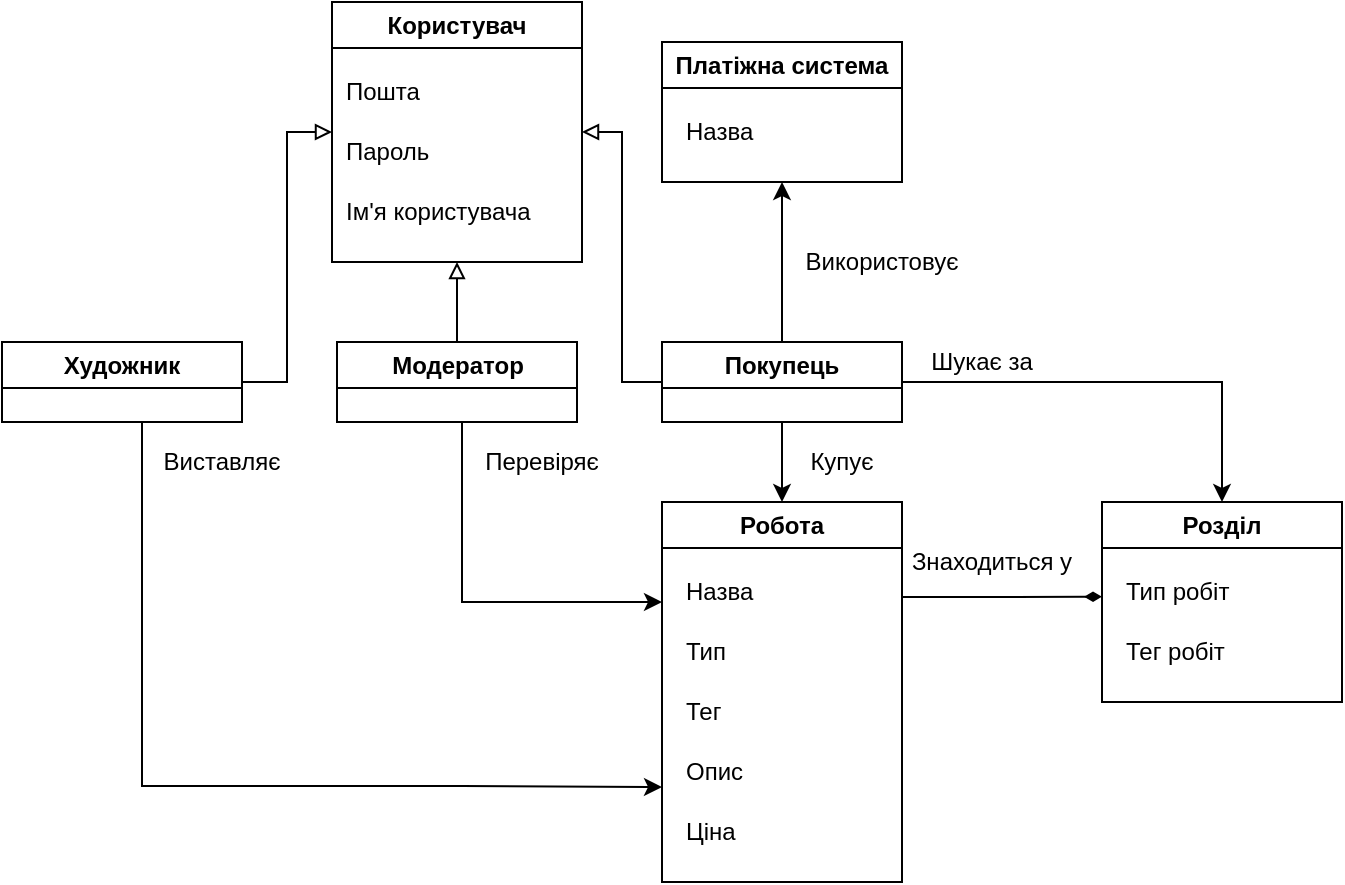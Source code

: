 <mxfile version="20.5.3" type="device"><diagram id="SoLddoXuhp9_HnauZEaO" name="Страница 1"><mxGraphModel dx="997" dy="571" grid="1" gridSize="10" guides="1" tooltips="1" connect="1" arrows="1" fold="1" page="1" pageScale="1" pageWidth="827" pageHeight="1169" math="0" shadow="0"><root><mxCell id="0"/><mxCell id="1" parent="0"/><mxCell id="kbwNjp8Gz0LEqpYNuc0o-5" value="Користувач" style="swimlane;whiteSpace=wrap;html=1;" parent="1" vertex="1"><mxGeometry x="225" y="30" width="125" height="130" as="geometry"/></mxCell><mxCell id="kbwNjp8Gz0LEqpYNuc0o-14" value="Пошта" style="text;html=1;align=left;verticalAlign=middle;resizable=0;points=[];autosize=1;strokeColor=none;fillColor=none;" parent="kbwNjp8Gz0LEqpYNuc0o-5" vertex="1"><mxGeometry x="5" y="30" width="60" height="30" as="geometry"/></mxCell><mxCell id="kbwNjp8Gz0LEqpYNuc0o-21" value="Пароль" style="text;html=1;align=left;verticalAlign=middle;resizable=0;points=[];autosize=1;strokeColor=none;fillColor=none;" parent="kbwNjp8Gz0LEqpYNuc0o-5" vertex="1"><mxGeometry x="5" y="60" width="70" height="30" as="geometry"/></mxCell><mxCell id="Nl5_7-mEH0emEOGKWz-0-1" value="Ім'я користувача" style="text;html=1;align=left;verticalAlign=middle;resizable=0;points=[];autosize=1;strokeColor=none;fillColor=none;" vertex="1" parent="kbwNjp8Gz0LEqpYNuc0o-5"><mxGeometry x="5" y="90" width="120" height="30" as="geometry"/></mxCell><mxCell id="kbwNjp8Gz0LEqpYNuc0o-63" style="edgeStyle=orthogonalEdgeStyle;rounded=0;orthogonalLoop=1;jettySize=auto;html=1;exitX=1;exitY=0.25;exitDx=0;exitDy=0;endArrow=diamondThin;endFill=1;" parent="1" source="kbwNjp8Gz0LEqpYNuc0o-10" edge="1"><mxGeometry relative="1" as="geometry"><mxPoint x="610" y="327.333" as="targetPoint"/></mxGeometry></mxCell><mxCell id="kbwNjp8Gz0LEqpYNuc0o-10" value="Робота" style="swimlane;whiteSpace=wrap;html=1;" parent="1" vertex="1"><mxGeometry x="390" y="280" width="120" height="190" as="geometry"/></mxCell><mxCell id="kbwNjp8Gz0LEqpYNuc0o-27" value="Назва" style="text;html=1;align=left;verticalAlign=middle;resizable=0;points=[];autosize=1;strokeColor=none;fillColor=none;" parent="kbwNjp8Gz0LEqpYNuc0o-10" vertex="1"><mxGeometry x="10" y="30" width="60" height="30" as="geometry"/></mxCell><mxCell id="kbwNjp8Gz0LEqpYNuc0o-28" value="Тип" style="text;html=1;align=left;verticalAlign=middle;resizable=0;points=[];autosize=1;strokeColor=none;fillColor=none;" parent="kbwNjp8Gz0LEqpYNuc0o-10" vertex="1"><mxGeometry x="10" y="60" width="40" height="30" as="geometry"/></mxCell><mxCell id="kbwNjp8Gz0LEqpYNuc0o-29" value="Тег" style="text;html=1;align=left;verticalAlign=middle;resizable=0;points=[];autosize=1;strokeColor=none;fillColor=none;" parent="kbwNjp8Gz0LEqpYNuc0o-10" vertex="1"><mxGeometry x="10" y="90" width="40" height="30" as="geometry"/></mxCell><mxCell id="kbwNjp8Gz0LEqpYNuc0o-30" value="Опис" style="text;html=1;align=left;verticalAlign=middle;resizable=0;points=[];autosize=1;strokeColor=none;fillColor=none;" parent="kbwNjp8Gz0LEqpYNuc0o-10" vertex="1"><mxGeometry x="10" y="120" width="50" height="30" as="geometry"/></mxCell><mxCell id="kbwNjp8Gz0LEqpYNuc0o-31" value="Ціна" style="text;html=1;align=left;verticalAlign=middle;resizable=0;points=[];autosize=1;strokeColor=none;fillColor=none;" parent="kbwNjp8Gz0LEqpYNuc0o-10" vertex="1"><mxGeometry x="10" y="150" width="50" height="30" as="geometry"/></mxCell><mxCell id="kbwNjp8Gz0LEqpYNuc0o-45" style="edgeStyle=orthogonalEdgeStyle;rounded=0;orthogonalLoop=1;jettySize=auto;html=1;entryX=0.5;entryY=1;entryDx=0;entryDy=0;endArrow=block;endFill=0;" parent="1" source="kbwNjp8Gz0LEqpYNuc0o-11" target="kbwNjp8Gz0LEqpYNuc0o-5" edge="1"><mxGeometry relative="1" as="geometry"/></mxCell><mxCell id="kbwNjp8Gz0LEqpYNuc0o-55" style="edgeStyle=orthogonalEdgeStyle;rounded=0;orthogonalLoop=1;jettySize=auto;html=1;" parent="1" source="kbwNjp8Gz0LEqpYNuc0o-11" edge="1"><mxGeometry relative="1" as="geometry"><mxPoint x="390" y="330" as="targetPoint"/><Array as="points"><mxPoint x="290" y="330"/></Array></mxGeometry></mxCell><mxCell id="kbwNjp8Gz0LEqpYNuc0o-11" value="Модератор" style="swimlane;whiteSpace=wrap;html=1;" parent="1" vertex="1"><mxGeometry x="227.5" y="200" width="120" height="40" as="geometry"/></mxCell><mxCell id="kbwNjp8Gz0LEqpYNuc0o-12" value="Платіжна система" style="swimlane;whiteSpace=wrap;html=1;" parent="1" vertex="1"><mxGeometry x="390" y="50" width="120" height="70" as="geometry"><mxRectangle x="480" y="50" width="150" height="30" as="alternateBounds"/></mxGeometry></mxCell><mxCell id="kbwNjp8Gz0LEqpYNuc0o-23" value="Назва" style="text;html=1;align=left;verticalAlign=middle;resizable=0;points=[];autosize=1;strokeColor=none;fillColor=none;" parent="kbwNjp8Gz0LEqpYNuc0o-12" vertex="1"><mxGeometry x="10" y="30" width="60" height="30" as="geometry"/></mxCell><mxCell id="kbwNjp8Gz0LEqpYNuc0o-13" value="Розділ" style="swimlane;whiteSpace=wrap;html=1;" parent="1" vertex="1"><mxGeometry x="610" y="280" width="120" height="100" as="geometry"/></mxCell><mxCell id="kbwNjp8Gz0LEqpYNuc0o-33" value="Тип робіт" style="text;html=1;align=left;verticalAlign=middle;resizable=0;points=[];autosize=1;strokeColor=none;fillColor=none;" parent="kbwNjp8Gz0LEqpYNuc0o-13" vertex="1"><mxGeometry x="10" y="30" width="80" height="30" as="geometry"/></mxCell><mxCell id="kbwNjp8Gz0LEqpYNuc0o-34" value="Тег робіт" style="text;html=1;align=left;verticalAlign=middle;resizable=0;points=[];autosize=1;strokeColor=none;fillColor=none;" parent="kbwNjp8Gz0LEqpYNuc0o-13" vertex="1"><mxGeometry x="10" y="60" width="70" height="30" as="geometry"/></mxCell><mxCell id="kbwNjp8Gz0LEqpYNuc0o-46" style="edgeStyle=orthogonalEdgeStyle;rounded=0;orthogonalLoop=1;jettySize=auto;html=1;entryX=0;entryY=0.5;entryDx=0;entryDy=0;endArrow=block;endFill=0;" parent="1" source="kbwNjp8Gz0LEqpYNuc0o-35" target="kbwNjp8Gz0LEqpYNuc0o-5" edge="1"><mxGeometry relative="1" as="geometry"/></mxCell><mxCell id="kbwNjp8Gz0LEqpYNuc0o-56" style="edgeStyle=orthogonalEdgeStyle;rounded=0;orthogonalLoop=1;jettySize=auto;html=1;entryX=0;entryY=0.75;entryDx=0;entryDy=0;" parent="1" source="kbwNjp8Gz0LEqpYNuc0o-35" target="kbwNjp8Gz0LEqpYNuc0o-10" edge="1"><mxGeometry relative="1" as="geometry"><Array as="points"><mxPoint x="130" y="422"/><mxPoint x="290" y="422"/></Array></mxGeometry></mxCell><mxCell id="kbwNjp8Gz0LEqpYNuc0o-35" value="Художник" style="swimlane;whiteSpace=wrap;html=1;" parent="1" vertex="1"><mxGeometry x="60" y="200" width="120" height="40" as="geometry"/></mxCell><mxCell id="kbwNjp8Gz0LEqpYNuc0o-42" style="edgeStyle=orthogonalEdgeStyle;rounded=0;orthogonalLoop=1;jettySize=auto;html=1;entryX=0.5;entryY=0;entryDx=0;entryDy=0;" parent="1" source="kbwNjp8Gz0LEqpYNuc0o-38" target="kbwNjp8Gz0LEqpYNuc0o-13" edge="1"><mxGeometry relative="1" as="geometry"/></mxCell><mxCell id="kbwNjp8Gz0LEqpYNuc0o-47" style="edgeStyle=orthogonalEdgeStyle;rounded=0;orthogonalLoop=1;jettySize=auto;html=1;entryX=1;entryY=0.5;entryDx=0;entryDy=0;endArrow=block;endFill=0;" parent="1" source="kbwNjp8Gz0LEqpYNuc0o-38" target="kbwNjp8Gz0LEqpYNuc0o-5" edge="1"><mxGeometry relative="1" as="geometry"/></mxCell><mxCell id="kbwNjp8Gz0LEqpYNuc0o-49" style="edgeStyle=orthogonalEdgeStyle;rounded=0;orthogonalLoop=1;jettySize=auto;html=1;entryX=0.5;entryY=1;entryDx=0;entryDy=0;" parent="1" source="kbwNjp8Gz0LEqpYNuc0o-38" target="kbwNjp8Gz0LEqpYNuc0o-12" edge="1"><mxGeometry relative="1" as="geometry"/></mxCell><mxCell id="kbwNjp8Gz0LEqpYNuc0o-52" style="edgeStyle=orthogonalEdgeStyle;rounded=0;orthogonalLoop=1;jettySize=auto;html=1;entryX=0.5;entryY=0;entryDx=0;entryDy=0;" parent="1" source="kbwNjp8Gz0LEqpYNuc0o-38" target="kbwNjp8Gz0LEqpYNuc0o-10" edge="1"><mxGeometry relative="1" as="geometry"/></mxCell><mxCell id="kbwNjp8Gz0LEqpYNuc0o-38" value="Покупець" style="swimlane;whiteSpace=wrap;html=1;" parent="1" vertex="1"><mxGeometry x="390" y="200" width="120" height="40" as="geometry"/></mxCell><mxCell id="kbwNjp8Gz0LEqpYNuc0o-43" value="Використовує" style="text;html=1;strokeColor=none;fillColor=none;align=center;verticalAlign=middle;whiteSpace=wrap;rounded=0;" parent="1" vertex="1"><mxGeometry x="470" y="150" width="60" height="20" as="geometry"/></mxCell><mxCell id="kbwNjp8Gz0LEqpYNuc0o-44" value="Шукає за" style="text;html=1;strokeColor=none;fillColor=none;align=center;verticalAlign=middle;whiteSpace=wrap;rounded=0;" parent="1" vertex="1"><mxGeometry x="520" y="200" width="60" height="20" as="geometry"/></mxCell><mxCell id="kbwNjp8Gz0LEqpYNuc0o-53" value="Купує" style="text;html=1;strokeColor=none;fillColor=none;align=center;verticalAlign=middle;whiteSpace=wrap;rounded=0;" parent="1" vertex="1"><mxGeometry x="450" y="250" width="60" height="20" as="geometry"/></mxCell><mxCell id="kbwNjp8Gz0LEqpYNuc0o-57" value="Виставляє" style="text;html=1;strokeColor=none;fillColor=none;align=center;verticalAlign=middle;whiteSpace=wrap;rounded=0;" parent="1" vertex="1"><mxGeometry x="140" y="250" width="60" height="20" as="geometry"/></mxCell><mxCell id="kbwNjp8Gz0LEqpYNuc0o-58" value="Перевіряє" style="text;html=1;strokeColor=none;fillColor=none;align=center;verticalAlign=middle;whiteSpace=wrap;rounded=0;" parent="1" vertex="1"><mxGeometry x="300" y="250" width="60" height="20" as="geometry"/></mxCell><mxCell id="kbwNjp8Gz0LEqpYNuc0o-61" value="Знаходиться у" style="text;html=1;strokeColor=none;fillColor=none;align=center;verticalAlign=middle;whiteSpace=wrap;rounded=0;" parent="1" vertex="1"><mxGeometry x="510" y="300" width="90" height="20" as="geometry"/></mxCell></root></mxGraphModel></diagram></mxfile>